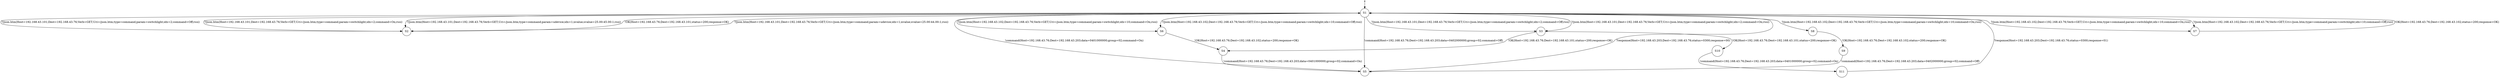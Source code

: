 digraph LTS {
S00[shape=point]
S1[label=S1,shape=circle];
S2[label=S2,shape=circle];
S3[label=S3,shape=circle];
S4[label=S4,shape=circle];
S5[label=S5,shape=circle];
S6[label=S6,shape=circle];
S7[label=S7,shape=circle];
S8[label=S8,shape=circle];
S9[label=S9,shape=circle];
S10[label=S10,shape=circle];
S11[label=S11,shape=circle];
S00 -> S1
S1 -> S2[label ="?/json.htm(Host=192.168.43.101;Dest=192.168.43.76;Verb=GET;Uri=/json.htm;type=command;param=udevice;idx=1;nvalue;svalue=25.00:44.00:1;rssi)"];
S1 -> S2[label ="?/json.htm(Host=192.168.43.101;Dest=192.168.43.76;Verb=GET;Uri=/json.htm;type=command;param=switchlight;idx=2;command=Off;rssi)"];
S1 -> S2[label ="?/json.htm(Host=192.168.43.101;Dest=192.168.43.76;Verb=GET;Uri=/json.htm;type=command;param=switchlight;idx=2;command=On;rssi)"];
S1 -> S2[label ="?/json.htm(Host=192.168.43.101;Dest=192.168.43.76;Verb=GET;Uri=/json.htm;type=command;param=udevice;idx=1;nvalue;svalue=25.00:45.00:1;rssi)"];
S1 -> S3[label ="?/json.htm(Host=192.168.43.101;Dest=192.168.43.76;Verb=GET;Uri=/json.htm;type=command;param=switchlight;idx=2;command=Off;rssi)"];
S1 -> S3[label ="?/json.htm(Host=192.168.43.101;Dest=192.168.43.76;Verb=GET;Uri=/json.htm;type=command;param=switchlight;idx=2;command=On;rssi)"];
S1 -> S5[label ="!command(Host=192.168.43.76;Dest=192.168.43.203;data=0401000000;group=02;command=On)"];
S1 -> S5[label ="!command(Host=192.168.43.76;Dest=192.168.43.203;data=0402000000;group=02;command=Off)"];
S1 -> S6[label ="?/json.htm(Host=192.168.43.102;Dest=192.168.43.76;Verb=GET;Uri=/json.htm;type=command;param=switchlight;idx=10;command=On;rssi)"];
S1 -> S6[label ="?/json.htm(Host=192.168.43.102;Dest=192.168.43.76;Verb=GET;Uri=/json.htm;type=command;param=switchlight;idx=10;command=Off;rssi)"];
S1 -> S7[label ="?/json.htm(Host=192.168.43.102;Dest=192.168.43.76;Verb=GET;Uri=/json.htm;type=command;param=switchlight;idx=10;command=On;rssi)"];
S1 -> S7[label ="?/json.htm(Host=192.168.43.102;Dest=192.168.43.76;Verb=GET;Uri=/json.htm;type=command;param=switchlight;idx=10;command=Off;rssi)"];
S1 -> S8[label ="?/json.htm(Host=192.168.43.102;Dest=192.168.43.76;Verb=GET;Uri=/json.htm;type=command;param=switchlight;idx=10;command=On;rssi)"];
S2 -> S1[label ="!OK(Host=192.168.43.76;Dest=192.168.43.101;status=200;response=OK)"];
S3 -> S4[label ="!OK(Host=192.168.43.76;Dest=192.168.43.101;status=200;response=OK)"];
S3 -> S10[label ="!OK(Host=192.168.43.76;Dest=192.168.43.101;status=200;response=OK)"];
S4 -> S5[label ="!command(Host=192.168.43.76;Dest=192.168.43.203;data=0401000000;group=02;command=On)"];
S5 -> S1[label ="?response(Host=192.168.43.203;Dest=192.168.43.76;status=0300;response=00)"];
S6 -> S4[label ="!OK(Host=192.168.43.76;Dest=192.168.43.102;status=200;response=OK)"];
S7 -> S1[label ="!OK(Host=192.168.43.76;Dest=192.168.43.102;status=200;response=OK)"];
S8 -> S9[label ="!OK(Host=192.168.43.76;Dest=192.168.43.102;status=200;response=OK)"];
S9 -> S5[label ="!command(Host=192.168.43.76;Dest=192.168.43.203;data=0402000000;group=02;command=Off)"];
S10 -> S11[label ="!command(Host=192.168.43.76;Dest=192.168.43.203;data=0401000000;group=02;command=On)"];
S11 -> S1[label ="?response(Host=192.168.43.203;Dest=192.168.43.76;status=0300;response=01)"];
}
